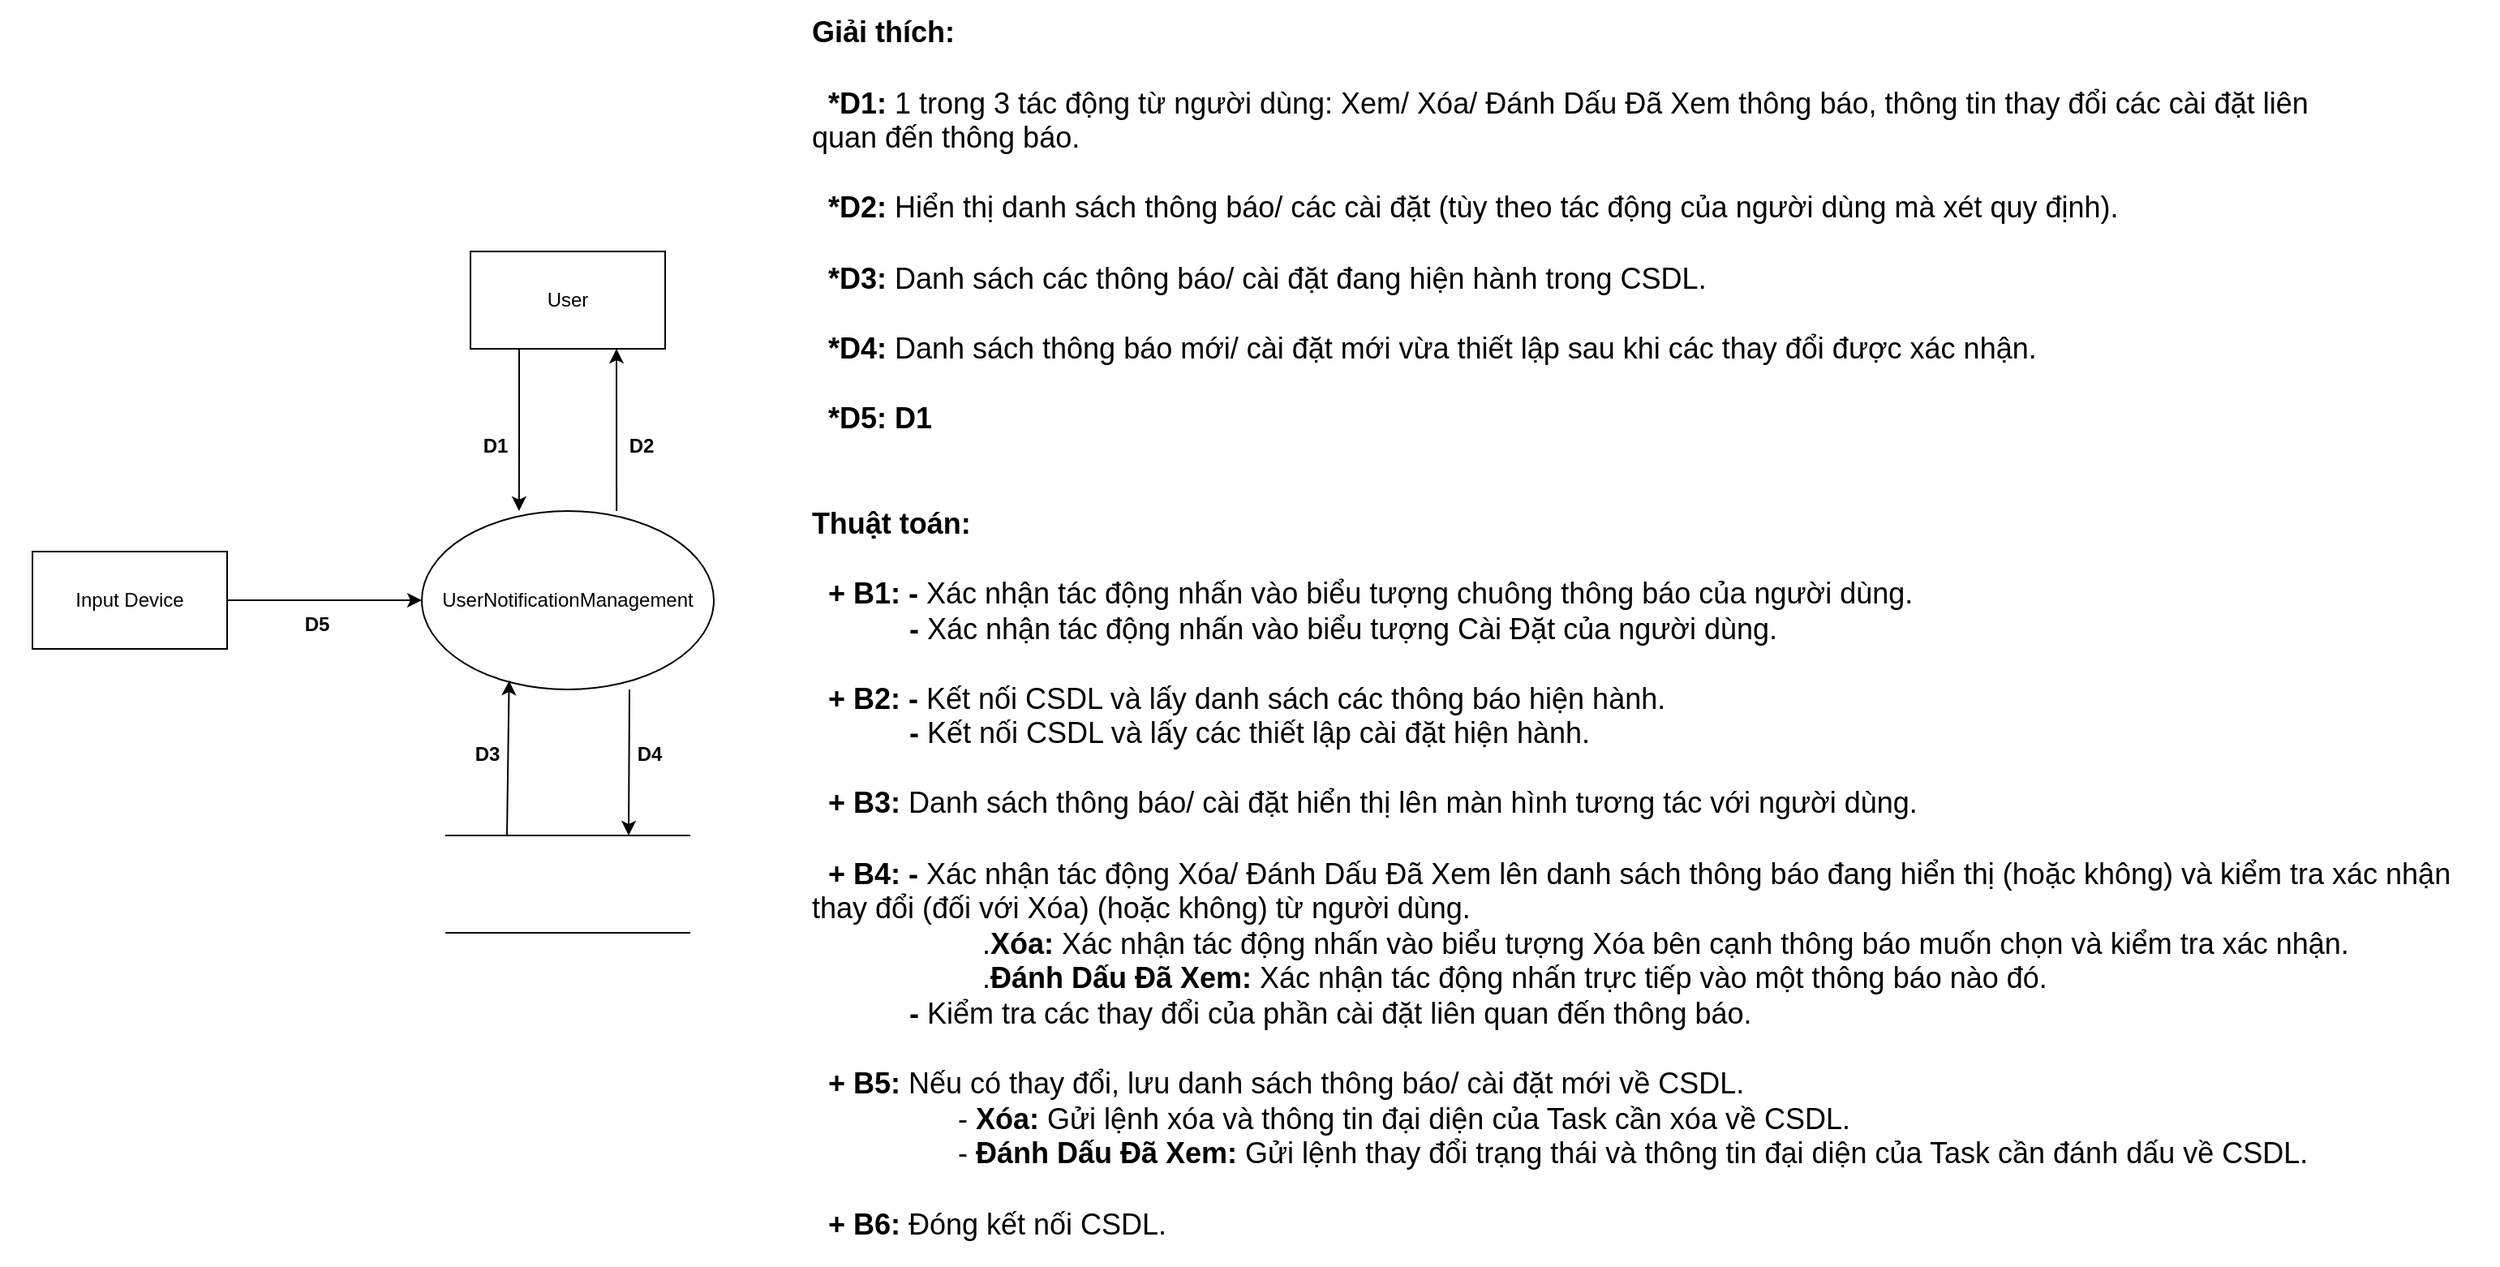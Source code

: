 <mxfile version="13.9.2" type="device"><diagram id="1NM1qeak28A6mJkYjRzI" name="Page-1"><mxGraphModel dx="2903" dy="2329" grid="1" gridSize="10" guides="1" tooltips="1" connect="1" arrows="1" fold="1" page="1" pageScale="1" pageWidth="827" pageHeight="1169" math="0" shadow="0"><root><mxCell id="0"/><mxCell id="1" parent="0"/><mxCell id="6d0WjKfALiX0s_6aAhVs-20" value="" style="html=1;dashed=0;whitespace=wrap;strokeColor=none;" vertex="1" parent="1"><mxGeometry x="-130" y="-115" width="1540" height="770" as="geometry"/></mxCell><mxCell id="6d0WjKfALiX0s_6aAhVs-8" style="edgeStyle=orthogonalEdgeStyle;rounded=0;orthogonalLoop=1;jettySize=auto;html=1;exitX=0.25;exitY=1;exitDx=0;exitDy=0;entryX=0.333;entryY=0;entryDx=0;entryDy=0;entryPerimeter=0;" edge="1" parent="1" source="6d0WjKfALiX0s_6aAhVs-1" target="6d0WjKfALiX0s_6aAhVs-2"><mxGeometry relative="1" as="geometry"><mxPoint x="180" y="210" as="targetPoint"/></mxGeometry></mxCell><mxCell id="6d0WjKfALiX0s_6aAhVs-1" value="User" style="rounded=0;whiteSpace=wrap;html=1;" vertex="1" parent="1"><mxGeometry x="160" y="40" width="120" height="60" as="geometry"/></mxCell><mxCell id="6d0WjKfALiX0s_6aAhVs-2" value="UserNotificationManagement" style="ellipse;whiteSpace=wrap;html=1;" vertex="1" parent="1"><mxGeometry x="130" y="200" width="180" height="110" as="geometry"/></mxCell><mxCell id="6d0WjKfALiX0s_6aAhVs-7" style="edgeStyle=orthogonalEdgeStyle;rounded=0;orthogonalLoop=1;jettySize=auto;html=1;" edge="1" parent="1" source="6d0WjKfALiX0s_6aAhVs-4" target="6d0WjKfALiX0s_6aAhVs-2"><mxGeometry relative="1" as="geometry"/></mxCell><mxCell id="6d0WjKfALiX0s_6aAhVs-4" value="Input Device" style="rounded=0;whiteSpace=wrap;html=1;" vertex="1" parent="1"><mxGeometry x="-110" y="225" width="120" height="60" as="geometry"/></mxCell><mxCell id="6d0WjKfALiX0s_6aAhVs-5" value="" style="html=1;dashed=0;whitespace=wrap;shape=partialRectangle;right=0;left=0;" vertex="1" parent="1"><mxGeometry x="145" y="400" width="150" height="60" as="geometry"/></mxCell><mxCell id="6d0WjKfALiX0s_6aAhVs-9" value="" style="endArrow=classic;html=1;entryX=0.75;entryY=1;entryDx=0;entryDy=0;exitX=0.667;exitY=0;exitDx=0;exitDy=0;exitPerimeter=0;" edge="1" parent="1" source="6d0WjKfALiX0s_6aAhVs-2" target="6d0WjKfALiX0s_6aAhVs-1"><mxGeometry width="50" height="50" relative="1" as="geometry"><mxPoint x="390" y="320" as="sourcePoint"/><mxPoint x="440" y="270" as="targetPoint"/></mxGeometry></mxCell><mxCell id="6d0WjKfALiX0s_6aAhVs-11" value="" style="endArrow=classic;html=1;exitX=0.25;exitY=0;exitDx=0;exitDy=0;entryX=0.299;entryY=0.951;entryDx=0;entryDy=0;entryPerimeter=0;" edge="1" parent="1" source="6d0WjKfALiX0s_6aAhVs-5" target="6d0WjKfALiX0s_6aAhVs-2"><mxGeometry width="50" height="50" relative="1" as="geometry"><mxPoint x="390" y="320" as="sourcePoint"/><mxPoint x="440" y="270" as="targetPoint"/></mxGeometry></mxCell><mxCell id="6d0WjKfALiX0s_6aAhVs-12" value="" style="endArrow=classic;html=1;entryX=0.75;entryY=0;entryDx=0;entryDy=0;" edge="1" parent="1" target="6d0WjKfALiX0s_6aAhVs-5"><mxGeometry width="50" height="50" relative="1" as="geometry"><mxPoint x="258" y="310" as="sourcePoint"/><mxPoint x="440" y="270" as="targetPoint"/></mxGeometry></mxCell><mxCell id="6d0WjKfALiX0s_6aAhVs-13" value="&lt;b&gt;D1&lt;/b&gt;" style="text;html=1;align=center;verticalAlign=middle;resizable=0;points=[];autosize=1;" vertex="1" parent="1"><mxGeometry x="160" y="150" width="30" height="20" as="geometry"/></mxCell><mxCell id="6d0WjKfALiX0s_6aAhVs-14" value="&lt;b&gt;D2&lt;/b&gt;" style="text;html=1;align=center;verticalAlign=middle;resizable=0;points=[];autosize=1;" vertex="1" parent="1"><mxGeometry x="250" y="150" width="30" height="20" as="geometry"/></mxCell><mxCell id="6d0WjKfALiX0s_6aAhVs-15" value="&lt;b&gt;D3&lt;/b&gt;" style="text;html=1;align=center;verticalAlign=middle;resizable=0;points=[];autosize=1;" vertex="1" parent="1"><mxGeometry x="155" y="340" width="30" height="20" as="geometry"/></mxCell><mxCell id="6d0WjKfALiX0s_6aAhVs-16" value="&lt;b&gt;D4&lt;/b&gt;" style="text;html=1;align=center;verticalAlign=middle;resizable=0;points=[];autosize=1;" vertex="1" parent="1"><mxGeometry x="255" y="340" width="30" height="20" as="geometry"/></mxCell><mxCell id="6d0WjKfALiX0s_6aAhVs-17" value="&lt;b&gt;D5&lt;/b&gt;" style="text;html=1;align=center;verticalAlign=middle;resizable=0;points=[];autosize=1;" vertex="1" parent="1"><mxGeometry x="50" y="260" width="30" height="20" as="geometry"/></mxCell><mxCell id="6d0WjKfALiX0s_6aAhVs-19" value="&lt;div style=&quot;text-align: justify&quot;&gt;&lt;b style=&quot;font-size: 18px&quot;&gt;Giải thích:&lt;/b&gt;&lt;/div&gt;&lt;div style=&quot;text-align: justify&quot;&gt;&lt;b style=&quot;font-size: 18px&quot;&gt;&lt;br&gt;&lt;/b&gt;&lt;/div&gt;&lt;div style=&quot;font-size: 18px ; text-align: justify&quot;&gt;&lt;b&gt;&amp;nbsp; *D1:&amp;nbsp;&lt;/b&gt;1 trong 3&amp;nbsp;tác động từ người dùng: Xem/ Xóa/ Đánh Dấu Đã Xem thông báo, thông tin thay đổi các cài đặt liên&lt;/div&gt;&lt;div style=&quot;font-size: 18px ; text-align: justify&quot;&gt;quan đến thông báo.&lt;/div&gt;&lt;div style=&quot;font-size: 18px ; text-align: justify&quot;&gt;&lt;br&gt;&lt;/div&gt;&lt;div style=&quot;font-size: 18px ; text-align: justify&quot;&gt;&amp;nbsp;&amp;nbsp;&lt;b&gt;*D2:&amp;nbsp;&lt;/b&gt;Hiển thị danh sách thông báo/ các cài đặt (tùy theo tác động của người dùng mà xét quy định).&lt;/div&gt;&lt;div style=&quot;font-size: 18px ; text-align: justify&quot;&gt;&lt;br&gt;&lt;/div&gt;&lt;div style=&quot;font-size: 18px ; text-align: justify&quot;&gt;&amp;nbsp;&amp;nbsp;&lt;b&gt;*D3:&lt;/b&gt;&amp;nbsp;Danh sách các thông báo/ cài đặt đang hiện hành trong CSDL.&lt;/div&gt;&lt;div style=&quot;font-size: 18px ; text-align: justify&quot;&gt;&lt;br&gt;&lt;/div&gt;&lt;div style=&quot;font-size: 18px ; text-align: justify&quot;&gt;&amp;nbsp;&amp;nbsp;&lt;b&gt;*D4:&amp;nbsp;&lt;/b&gt;Danh sách thông báo mới/ cài đặt mới vừa thiết lập sau khi các thay đổi được xác nhận.&lt;/div&gt;&lt;div style=&quot;font-size: 18px ; text-align: justify&quot;&gt;&lt;br&gt;&lt;/div&gt;&lt;div style=&quot;font-size: 18px ; text-align: justify&quot;&gt;&amp;nbsp;&amp;nbsp;&lt;b&gt;*D5: D1&lt;/b&gt;&lt;/div&gt;&lt;div style=&quot;font-size: 18px ; text-align: justify&quot;&gt;&lt;br&gt;&lt;/div&gt;&lt;div style=&quot;font-size: 18px ; text-align: justify&quot;&gt;&lt;br&gt;&lt;/div&gt;&lt;div style=&quot;font-size: 18px ; text-align: justify&quot;&gt;&lt;b&gt;Thuật toán:&lt;/b&gt;&lt;/div&gt;&lt;div style=&quot;font-size: 18px ; text-align: justify&quot;&gt;&lt;b&gt;&lt;br&gt;&lt;/b&gt;&lt;/div&gt;&lt;div style=&quot;font-size: 18px ; text-align: justify&quot;&gt;&lt;b&gt;&amp;nbsp; + B1: - &lt;/b&gt;Xác nhận tác động nhấn vào biểu tượng chuông thông báo của người dùng.&lt;/div&gt;&lt;div style=&quot;font-size: 18px ; text-align: justify&quot;&gt;&amp;nbsp; &amp;nbsp; &amp;nbsp; &amp;nbsp; &amp;nbsp; &amp;nbsp; &lt;b&gt;- &lt;/b&gt;Xác nhận tác động nhấn vào biểu tượng Cài Đặt của người dùng.&lt;/div&gt;&lt;div style=&quot;font-size: 18px ; text-align: justify&quot;&gt;&lt;br&gt;&lt;/div&gt;&lt;div style=&quot;font-size: 18px ; text-align: justify&quot;&gt;&lt;b&gt;&amp;nbsp; + B2: -&amp;nbsp;&lt;/b&gt;Kết nối CSDL và lấy danh sách các thông báo hiện hành.&lt;/div&gt;&lt;div style=&quot;font-size: 18px ; text-align: justify&quot;&gt;&amp;nbsp; &amp;nbsp; &amp;nbsp; &amp;nbsp; &amp;nbsp; &amp;nbsp; &lt;b&gt;-&lt;/b&gt;&amp;nbsp;Kết nối CSDL và lấy các thiết lập cài đặt hiện hành.&lt;/div&gt;&lt;div style=&quot;font-size: 18px ; text-align: justify&quot;&gt;&lt;br&gt;&lt;/div&gt;&lt;div style=&quot;font-size: 18px ; text-align: justify&quot;&gt;&lt;b&gt;&amp;nbsp; + B3:&amp;nbsp;&lt;/b&gt;Danh sách thông báo/ cài đặt hiển thị lên màn hình tương tác với người dùng.&lt;/div&gt;&lt;div style=&quot;font-size: 18px ; text-align: justify&quot;&gt;&lt;br&gt;&lt;/div&gt;&lt;div style=&quot;font-size: 18px ; text-align: justify&quot;&gt;&lt;b&gt;&amp;nbsp; + B4: - &lt;/b&gt;Xác nhận&amp;nbsp;tác động Xóa/ Đánh Dấu Đã Xem lên danh sách thông báo đang hiển thị (hoặc không) và kiểm tra xác nhận&lt;/div&gt;&lt;div style=&quot;font-size: 18px ; text-align: justify&quot;&gt;thay đổi (đối với Xóa) (hoặc không)&amp;nbsp;&lt;span&gt;từ người dùng.&lt;/span&gt;&lt;/div&gt;&lt;div style=&quot;font-size: 18px ; text-align: justify&quot;&gt;&amp;nbsp; &amp;nbsp; &amp;nbsp; &amp;nbsp; &amp;nbsp; &amp;nbsp; &amp;nbsp; &amp;nbsp; &amp;nbsp; &amp;nbsp; &amp;nbsp;.&lt;b&gt;Xóa: &lt;/b&gt;Xác nhận tác động&amp;nbsp;nhấn vào biểu tượng Xóa bên cạnh thông báo muốn chọn và kiểm tra xác nhận.&lt;/div&gt;&lt;div style=&quot;font-size: 18px ; text-align: justify&quot;&gt;&amp;nbsp; &amp;nbsp; &amp;nbsp; &amp;nbsp; &amp;nbsp; &amp;nbsp; &amp;nbsp; &amp;nbsp; &amp;nbsp; &amp;nbsp; &amp;nbsp;.&lt;b&gt;Đánh Dấu Đã Xem: &lt;/b&gt;Xác nhận tác động&amp;nbsp;nhấn trực tiếp vào một thông báo nào đó.&lt;/div&gt;&lt;div style=&quot;font-size: 18px ; text-align: justify&quot;&gt;&amp;nbsp; &amp;nbsp; &amp;nbsp; &amp;nbsp; &amp;nbsp; &amp;nbsp; &lt;b&gt;- &lt;/b&gt;Kiểm tra các thay đổi của phần cài đặt liên quan đến thông báo.&lt;/div&gt;&lt;div style=&quot;font-size: 18px ; text-align: justify&quot;&gt;&lt;br&gt;&lt;/div&gt;&lt;div style=&quot;font-size: 18px ; text-align: justify&quot;&gt;&lt;b&gt;&amp;nbsp; + B5:&amp;nbsp;&lt;/b&gt;Nếu có thay đổi, lưu danh sách thông báo/ cài đặt mới về CSDL.&lt;/div&gt;&lt;div style=&quot;font-size: 18px ; text-align: justify&quot;&gt;&amp;nbsp; &amp;nbsp; &amp;nbsp; &amp;nbsp; &amp;nbsp; &amp;nbsp; &amp;nbsp; &amp;nbsp; &amp;nbsp; - &lt;b&gt;Xóa: &lt;/b&gt;Gửi lệnh xóa và thông tin đại diện của Task cần xóa về CSDL.&lt;/div&gt;&lt;div style=&quot;font-size: 18px ; text-align: justify&quot;&gt;&amp;nbsp; &amp;nbsp; &amp;nbsp; &amp;nbsp; &amp;nbsp; &amp;nbsp; &amp;nbsp; &amp;nbsp; &amp;nbsp; - &lt;b&gt;Đánh Dấu Đã Xem: &lt;/b&gt;Gửi lệnh thay đổi trạng thái và thông tin đại diện của Task cần đánh dấu về CSDL.&lt;/div&gt;&lt;div style=&quot;font-size: 18px ; text-align: justify&quot;&gt;&amp;nbsp; &amp;nbsp; &amp;nbsp; &amp;nbsp; &amp;nbsp; &amp;nbsp; &amp;nbsp; &amp;nbsp; &amp;nbsp;&amp;nbsp;&lt;/div&gt;&lt;div style=&quot;font-size: 18px ; text-align: justify&quot;&gt;&lt;b&gt;&amp;nbsp; + B6:&amp;nbsp;&lt;/b&gt;Đóng kết nối CSDL.&lt;/div&gt;&lt;div&gt;&lt;br&gt;&lt;/div&gt;" style="text;html=1;align=center;verticalAlign=middle;resizable=0;points=[];autosize=1;" vertex="1" parent="1"><mxGeometry x="360" y="30" width="1030" height="500" as="geometry"/></mxCell></root></mxGraphModel></diagram></mxfile>